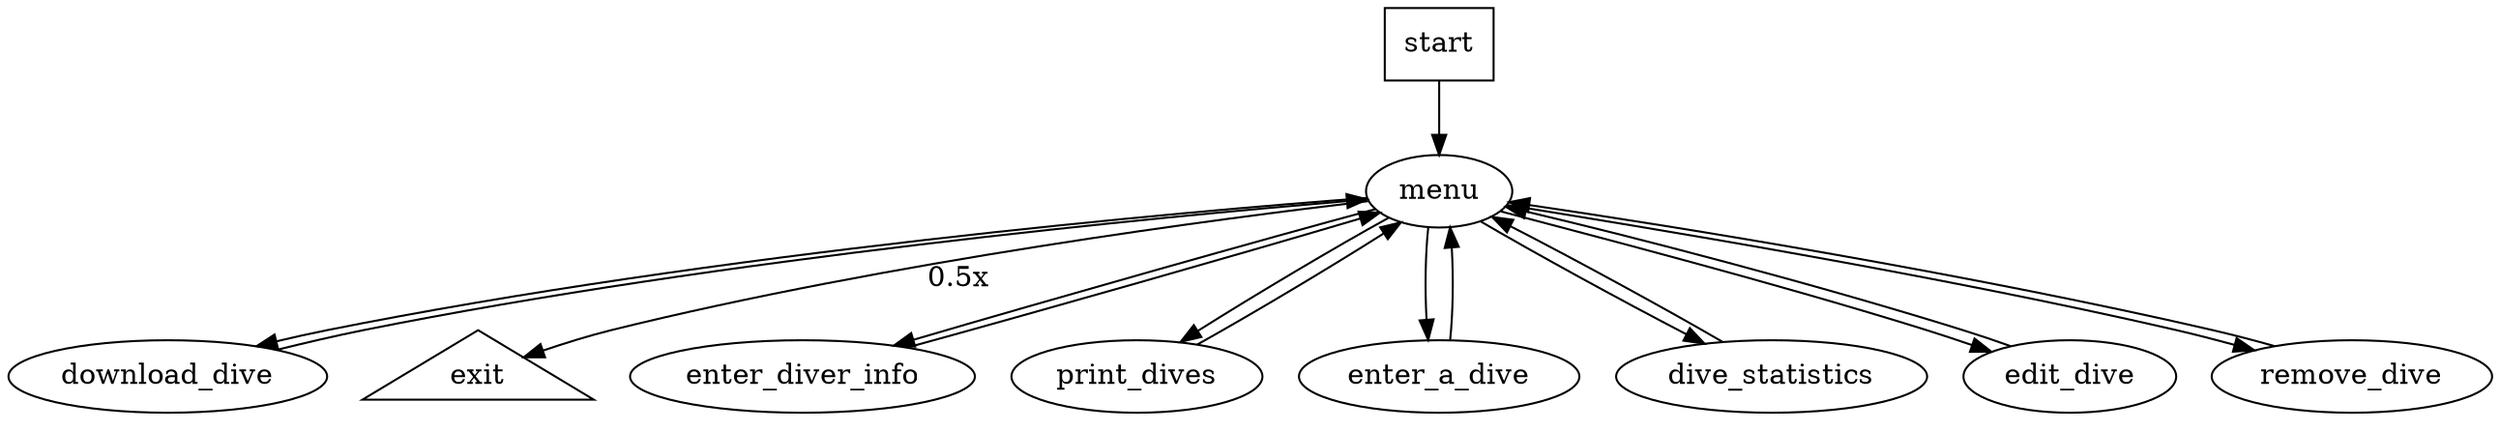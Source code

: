 digraph G {
    menu [label="menu"];
    download_dive [label="download_dive"];
    exit [label="exit", shape=triangle];
    enter_diver_info [label="enter_diver_info"];
    print_dives [label="print_dives"];
    enter_a_dive [label="enter_a_dive"];
    start [label="start", shape=box];
    dive_statistics [label="dive_statistics"];
    edit_dive [label="edit_dive"];
    remove_dive [label="remove_dive"];
    menu -> edit_dive;
    menu -> remove_dive;
    menu -> enter_diver_info;
    menu -> download_dive;
    menu -> enter_a_dive;
    menu -> dive_statistics;
    menu -> print_dives;
    menu -> exit [label="0.5x"];
    download_dive -> menu;
    remove_dive -> menu;
    enter_diver_info -> menu;
    print_dives -> menu;
    enter_a_dive -> menu;
    dive_statistics -> menu;
    edit_dive -> menu;
    start -> menu;
}